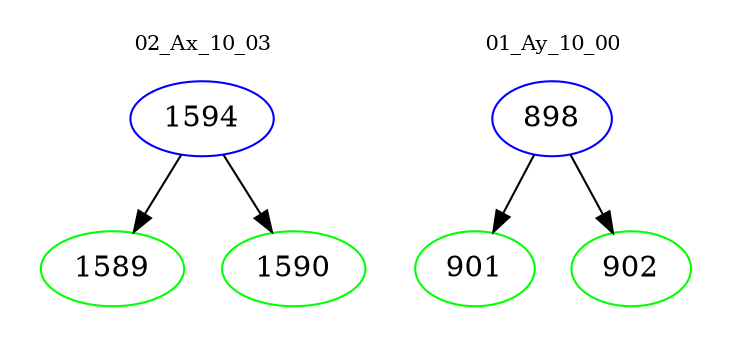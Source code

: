 digraph{
subgraph cluster_0 {
color = white
label = "02_Ax_10_03";
fontsize=10;
T0_1594 [label="1594", color="blue"]
T0_1594 -> T0_1589 [color="black"]
T0_1589 [label="1589", color="green"]
T0_1594 -> T0_1590 [color="black"]
T0_1590 [label="1590", color="green"]
}
subgraph cluster_1 {
color = white
label = "01_Ay_10_00";
fontsize=10;
T1_898 [label="898", color="blue"]
T1_898 -> T1_901 [color="black"]
T1_901 [label="901", color="green"]
T1_898 -> T1_902 [color="black"]
T1_902 [label="902", color="green"]
}
}
